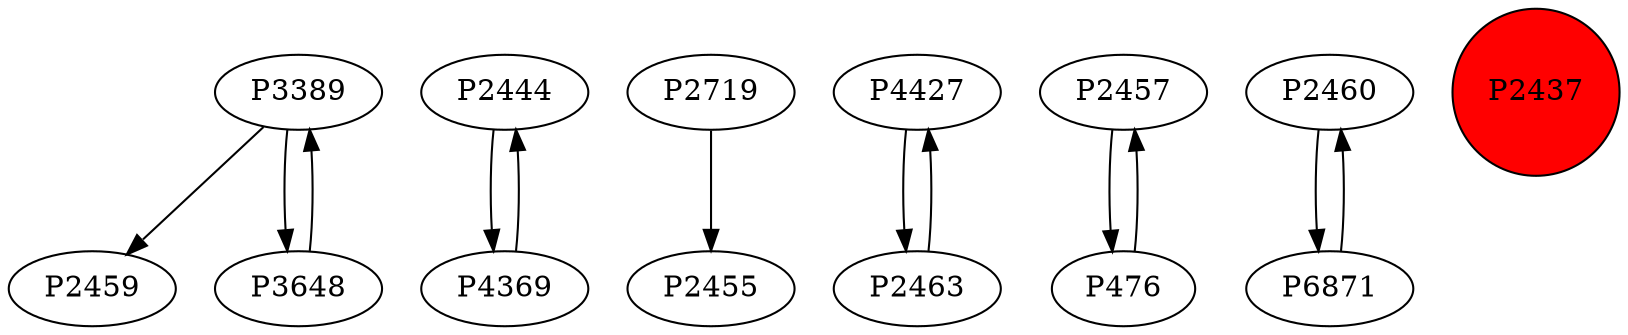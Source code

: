 digraph {
	P3389 -> P2459
	P2444 -> P4369
	P2719 -> P2455
	P4427 -> P2463
	P3389 -> P3648
	P2457 -> P476
	P2460 -> P6871
	P6871 -> P2460
	P3648 -> P3389
	P4369 -> P2444
	P2463 -> P4427
	P476 -> P2457
	P2437 [shape=circle]
	P2437 [style=filled]
	P2437 [fillcolor=red]
}
